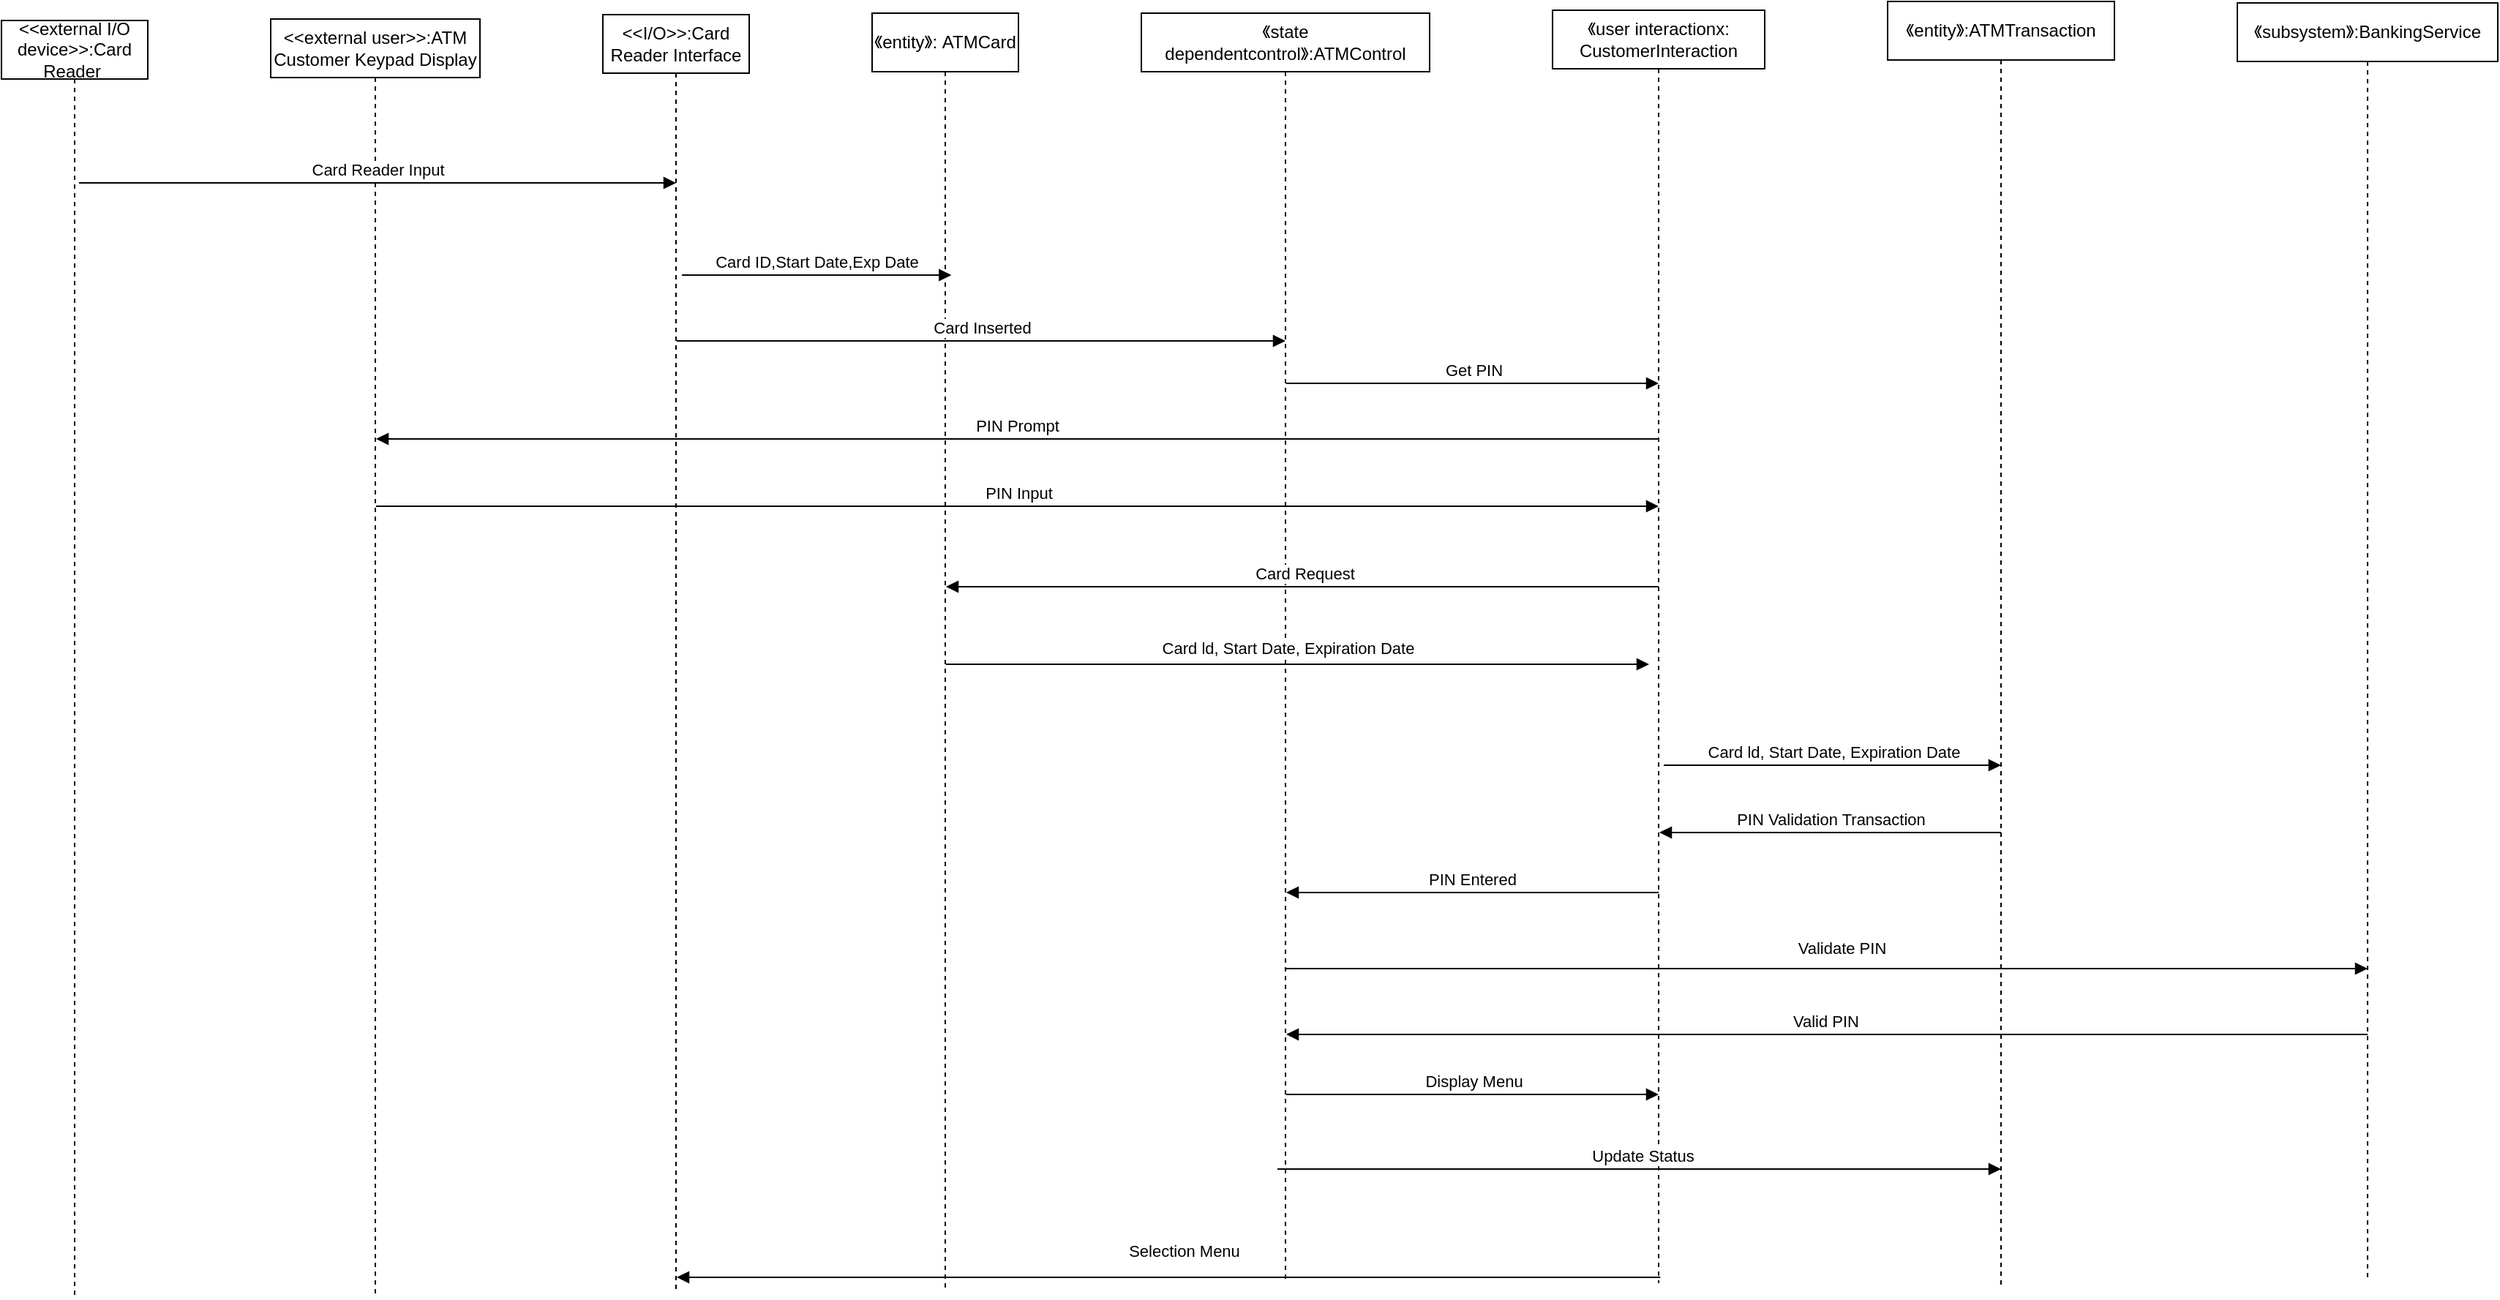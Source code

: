 <mxfile version="22.1.5" type="github">
  <diagram name="第 1 页" id="LZNf1vj8lLsKFW6-IqA4">
    <mxGraphModel dx="2425" dy="1309" grid="0" gridSize="10" guides="0" tooltips="1" connect="1" arrows="1" fold="1" page="0" pageScale="1" pageWidth="827" pageHeight="1169" math="0" shadow="0">
      <root>
        <mxCell id="0" />
        <mxCell id="1" parent="0" />
        <mxCell id="pcqMnsxokqQkOuhEjKeq-1" value="&amp;lt;&amp;lt;external user&amp;gt;&amp;gt;:ATM Customer Keypad Display" style="shape=umlLifeline;perimeter=lifelinePerimeter;whiteSpace=wrap;html=1;container=1;dropTarget=0;collapsible=0;recursiveResize=0;outlineConnect=0;portConstraint=eastwest;newEdgeStyle={&quot;curved&quot;:0,&quot;rounded&quot;:0};flipH=1;flipV=0;" parent="1" vertex="1">
          <mxGeometry x="58" y="104" width="143" height="872" as="geometry" />
        </mxCell>
        <mxCell id="pcqMnsxokqQkOuhEjKeq-3" value="&amp;lt;&amp;lt;external I/O device&amp;gt;&amp;gt;:Card Reader&amp;nbsp;" style="shape=umlLifeline;perimeter=lifelinePerimeter;whiteSpace=wrap;html=1;container=1;dropTarget=0;collapsible=0;recursiveResize=0;outlineConnect=0;portConstraint=eastwest;newEdgeStyle={&quot;curved&quot;:0,&quot;rounded&quot;:0};flipH=1;flipV=0;" parent="1" vertex="1">
          <mxGeometry x="-126" y="105" width="100" height="873" as="geometry" />
        </mxCell>
        <mxCell id="pcqMnsxokqQkOuhEjKeq-4" value="《state dependentcontrol》:ATMControl" style="shape=umlLifeline;perimeter=lifelinePerimeter;whiteSpace=wrap;html=1;container=1;dropTarget=0;collapsible=0;recursiveResize=0;outlineConnect=0;portConstraint=eastwest;newEdgeStyle={&quot;curved&quot;:0,&quot;rounded&quot;:0};flipH=1;flipV=0;" parent="1" vertex="1">
          <mxGeometry x="653" y="100" width="197" height="868" as="geometry" />
        </mxCell>
        <mxCell id="pcqMnsxokqQkOuhEjKeq-5" value="&amp;lt;&amp;lt;I/O&amp;gt;&amp;gt;:Card Reader Interface" style="shape=umlLifeline;perimeter=lifelinePerimeter;whiteSpace=wrap;html=1;container=1;dropTarget=0;collapsible=0;recursiveResize=0;outlineConnect=0;portConstraint=eastwest;newEdgeStyle={&quot;curved&quot;:0,&quot;rounded&quot;:0};flipH=1;flipV=0;" parent="1" vertex="1">
          <mxGeometry x="285" y="101" width="100" height="873" as="geometry" />
        </mxCell>
        <mxCell id="pcqMnsxokqQkOuhEjKeq-6" value="《entity》: ATMCard" style="shape=umlLifeline;perimeter=lifelinePerimeter;whiteSpace=wrap;html=1;container=1;dropTarget=0;collapsible=0;recursiveResize=0;outlineConnect=0;portConstraint=eastwest;newEdgeStyle={&quot;curved&quot;:0,&quot;rounded&quot;:0};flipH=1;flipV=0;" parent="1" vertex="1">
          <mxGeometry x="469" y="100" width="100" height="873" as="geometry" />
        </mxCell>
        <mxCell id="sMYTjVDEjfUBQ8W1acog-1" value="《user interactionx: CustomerInteraction" style="shape=umlLifeline;perimeter=lifelinePerimeter;whiteSpace=wrap;html=1;container=1;dropTarget=0;collapsible=0;recursiveResize=0;outlineConnect=0;portConstraint=eastwest;newEdgeStyle={&quot;curved&quot;:0,&quot;rounded&quot;:0};flipH=1;flipV=0;" vertex="1" parent="1">
          <mxGeometry x="934" y="98" width="145" height="870" as="geometry" />
        </mxCell>
        <mxCell id="sMYTjVDEjfUBQ8W1acog-2" value="《subsystem》:BankingService" style="shape=umlLifeline;perimeter=lifelinePerimeter;whiteSpace=wrap;html=1;container=1;dropTarget=0;collapsible=0;recursiveResize=0;outlineConnect=0;portConstraint=eastwest;newEdgeStyle={&quot;curved&quot;:0,&quot;rounded&quot;:0};flipH=1;flipV=0;" vertex="1" parent="1">
          <mxGeometry x="1402" y="93" width="178" height="872" as="geometry" />
        </mxCell>
        <mxCell id="sMYTjVDEjfUBQ8W1acog-3" value="《entity》:ATMTransaction" style="shape=umlLifeline;perimeter=lifelinePerimeter;whiteSpace=wrap;html=1;container=1;dropTarget=0;collapsible=0;recursiveResize=0;outlineConnect=0;portConstraint=eastwest;newEdgeStyle={&quot;curved&quot;:0,&quot;rounded&quot;:0};flipH=1;flipV=0;" vertex="1" parent="1">
          <mxGeometry x="1163" y="92" width="155" height="877" as="geometry" />
        </mxCell>
        <mxCell id="sMYTjVDEjfUBQ8W1acog-5" value="Card Reader Input" style="html=1;verticalAlign=bottom;endArrow=block;curved=0;rounded=0;" edge="1" parent="1" target="pcqMnsxokqQkOuhEjKeq-5">
          <mxGeometry width="80" relative="1" as="geometry">
            <mxPoint x="-73" y="216" as="sourcePoint" />
            <mxPoint x="7" y="216" as="targetPoint" />
          </mxGeometry>
        </mxCell>
        <mxCell id="sMYTjVDEjfUBQ8W1acog-6" value="Card ID,Start Date,Exp Date" style="html=1;verticalAlign=bottom;endArrow=block;curved=0;rounded=0;" edge="1" parent="1">
          <mxGeometry width="80" relative="1" as="geometry">
            <mxPoint x="339" y="279.0" as="sourcePoint" />
            <mxPoint x="523.176" y="279.0" as="targetPoint" />
          </mxGeometry>
        </mxCell>
        <mxCell id="sMYTjVDEjfUBQ8W1acog-7" value="Card Inserted" style="html=1;verticalAlign=bottom;endArrow=block;curved=0;rounded=0;" edge="1" parent="1" source="pcqMnsxokqQkOuhEjKeq-5" target="pcqMnsxokqQkOuhEjKeq-4">
          <mxGeometry width="80" relative="1" as="geometry">
            <mxPoint x="378" y="354" as="sourcePoint" />
            <mxPoint x="458" y="354" as="targetPoint" />
            <Array as="points">
              <mxPoint x="535" y="324" />
            </Array>
          </mxGeometry>
        </mxCell>
        <mxCell id="sMYTjVDEjfUBQ8W1acog-8" value="Get PIN" style="html=1;verticalAlign=bottom;endArrow=block;curved=0;rounded=0;" edge="1" parent="1" source="pcqMnsxokqQkOuhEjKeq-4" target="sMYTjVDEjfUBQ8W1acog-1">
          <mxGeometry width="80" relative="1" as="geometry">
            <mxPoint x="826" y="370" as="sourcePoint" />
            <mxPoint x="906" y="370" as="targetPoint" />
            <Array as="points">
              <mxPoint x="885" y="353" />
            </Array>
          </mxGeometry>
        </mxCell>
        <mxCell id="sMYTjVDEjfUBQ8W1acog-9" value="PIN Prompt" style="html=1;verticalAlign=bottom;endArrow=block;curved=0;rounded=0;" edge="1" parent="1" source="sMYTjVDEjfUBQ8W1acog-1" target="pcqMnsxokqQkOuhEjKeq-1">
          <mxGeometry width="80" relative="1" as="geometry">
            <mxPoint x="704" y="408" as="sourcePoint" />
            <mxPoint x="784" y="408" as="targetPoint" />
            <Array as="points">
              <mxPoint x="567" y="391" />
            </Array>
          </mxGeometry>
        </mxCell>
        <mxCell id="sMYTjVDEjfUBQ8W1acog-11" value="PIN Input" style="html=1;verticalAlign=bottom;endArrow=block;curved=0;rounded=0;" edge="1" parent="1" source="pcqMnsxokqQkOuhEjKeq-1" target="sMYTjVDEjfUBQ8W1acog-1">
          <mxGeometry width="80" relative="1" as="geometry">
            <mxPoint x="325" y="320" as="sourcePoint" />
            <mxPoint x="405" y="320" as="targetPoint" />
            <Array as="points">
              <mxPoint x="275" y="437" />
            </Array>
          </mxGeometry>
        </mxCell>
        <mxCell id="sMYTjVDEjfUBQ8W1acog-12" value="&amp;nbsp;Card Request" style="html=1;verticalAlign=bottom;endArrow=block;curved=0;rounded=0;" edge="1" parent="1" source="sMYTjVDEjfUBQ8W1acog-1" target="pcqMnsxokqQkOuhEjKeq-6">
          <mxGeometry width="80" relative="1" as="geometry">
            <mxPoint x="596" y="415" as="sourcePoint" />
            <mxPoint x="676" y="415" as="targetPoint" />
            <Array as="points">
              <mxPoint x="775" y="492" />
            </Array>
          </mxGeometry>
        </mxCell>
        <mxCell id="sMYTjVDEjfUBQ8W1acog-14" value="Card ld, Start Date, Expiration Date" style="html=1;verticalAlign=bottom;endArrow=block;curved=0;rounded=0;" edge="1" parent="1" source="pcqMnsxokqQkOuhEjKeq-6">
          <mxGeometry x="-0.028" y="2" width="80" relative="1" as="geometry">
            <mxPoint x="920" y="545" as="sourcePoint" />
            <mxPoint x="1000" y="545" as="targetPoint" />
            <mxPoint as="offset" />
          </mxGeometry>
        </mxCell>
        <mxCell id="sMYTjVDEjfUBQ8W1acog-15" value="Card ld, Start Date, Expiration Date" style="html=1;verticalAlign=bottom;endArrow=block;curved=0;rounded=0;" edge="1" parent="1" target="sMYTjVDEjfUBQ8W1acog-3">
          <mxGeometry width="80" relative="1" as="geometry">
            <mxPoint x="1010" y="614" as="sourcePoint" />
            <mxPoint x="1090" y="614" as="targetPoint" />
          </mxGeometry>
        </mxCell>
        <mxCell id="sMYTjVDEjfUBQ8W1acog-16" value="PIN Validation Transaction" style="html=1;verticalAlign=bottom;endArrow=block;curved=0;rounded=0;" edge="1" parent="1" source="sMYTjVDEjfUBQ8W1acog-3" target="sMYTjVDEjfUBQ8W1acog-1">
          <mxGeometry width="80" relative="1" as="geometry">
            <mxPoint x="1117" y="653" as="sourcePoint" />
            <mxPoint x="1197" y="653" as="targetPoint" />
            <Array as="points">
              <mxPoint x="1103" y="660" />
            </Array>
          </mxGeometry>
        </mxCell>
        <mxCell id="sMYTjVDEjfUBQ8W1acog-17" value="&amp;nbsp;PIN Entered&amp;nbsp;" style="html=1;verticalAlign=bottom;endArrow=block;curved=0;rounded=0;" edge="1" parent="1" source="sMYTjVDEjfUBQ8W1acog-1" target="pcqMnsxokqQkOuhEjKeq-4">
          <mxGeometry width="80" relative="1" as="geometry">
            <mxPoint x="892" y="714" as="sourcePoint" />
            <mxPoint x="972" y="714" as="targetPoint" />
            <Array as="points">
              <mxPoint x="874" y="701" />
            </Array>
          </mxGeometry>
        </mxCell>
        <mxCell id="sMYTjVDEjfUBQ8W1acog-19" value="Validate PIN&amp;nbsp;" style="html=1;verticalAlign=bottom;endArrow=block;curved=0;rounded=0;" edge="1" parent="1" source="pcqMnsxokqQkOuhEjKeq-4" target="sMYTjVDEjfUBQ8W1acog-2">
          <mxGeometry x="0.03" y="5" width="80" relative="1" as="geometry">
            <mxPoint x="842" y="787" as="sourcePoint" />
            <mxPoint x="922" y="787" as="targetPoint" />
            <Array as="points">
              <mxPoint x="1137" y="753" />
            </Array>
            <mxPoint as="offset" />
          </mxGeometry>
        </mxCell>
        <mxCell id="sMYTjVDEjfUBQ8W1acog-20" value="Valid PIN&amp;nbsp;" style="html=1;verticalAlign=bottom;endArrow=block;curved=0;rounded=0;" edge="1" parent="1" source="sMYTjVDEjfUBQ8W1acog-2" target="pcqMnsxokqQkOuhEjKeq-4">
          <mxGeometry width="80" relative="1" as="geometry">
            <mxPoint x="1295" y="814" as="sourcePoint" />
            <mxPoint x="1375" y="814" as="targetPoint" />
            <Array as="points">
              <mxPoint x="1129" y="798" />
            </Array>
          </mxGeometry>
        </mxCell>
        <mxCell id="sMYTjVDEjfUBQ8W1acog-21" value="Display Menu" style="html=1;verticalAlign=bottom;endArrow=block;curved=0;rounded=0;" edge="1" parent="1" source="pcqMnsxokqQkOuhEjKeq-4" target="sMYTjVDEjfUBQ8W1acog-1">
          <mxGeometry width="80" relative="1" as="geometry">
            <mxPoint x="774" y="836" as="sourcePoint" />
            <mxPoint x="854" y="836" as="targetPoint" />
            <Array as="points">
              <mxPoint x="880" y="839" />
            </Array>
          </mxGeometry>
        </mxCell>
        <mxCell id="sMYTjVDEjfUBQ8W1acog-22" value="&amp;nbsp;Update Status" style="html=1;verticalAlign=bottom;endArrow=block;curved=0;rounded=0;" edge="1" parent="1" target="sMYTjVDEjfUBQ8W1acog-3">
          <mxGeometry width="80" relative="1" as="geometry">
            <mxPoint x="746" y="890" as="sourcePoint" />
            <mxPoint x="826" y="890" as="targetPoint" />
          </mxGeometry>
        </mxCell>
        <mxCell id="sMYTjVDEjfUBQ8W1acog-23" value="Selection Menu" style="html=1;verticalAlign=bottom;endArrow=block;curved=0;rounded=0;" edge="1" parent="1">
          <mxGeometry x="-0.031" y="-9" width="80" relative="1" as="geometry">
            <mxPoint x="1007.667" y="964" as="sourcePoint" />
            <mxPoint x="335.5" y="964" as="targetPoint" />
            <mxPoint as="offset" />
          </mxGeometry>
        </mxCell>
      </root>
    </mxGraphModel>
  </diagram>
</mxfile>
